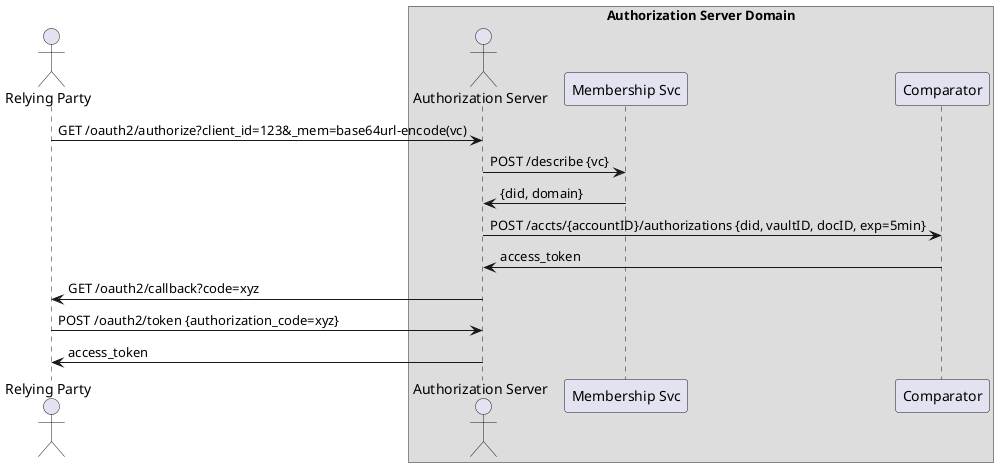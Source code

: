 @startuml

actor "Relying Party" as rp

box "Authorization Server Domain"
  actor "Authorization Server" as as
  participant "Membership Svc" as memsvc
  participant Comparator as comp
end box

rp -> as : GET /oauth2/authorize?client_id=123&_mem=base64url-encode(vc)
as -> memsvc : POST /describe {vc}
memsvc -> as : {did, domain}
as -> comp : POST /accts/{accountID}/authorizations {did, vaultID, docID, exp=5min}
comp -> as : access_token
as -> rp : GET /oauth2/callback?code=xyz
rp -> as : POST /oauth2/token {authorization_code=xyz}
as -> rp : access_token

@enduml
